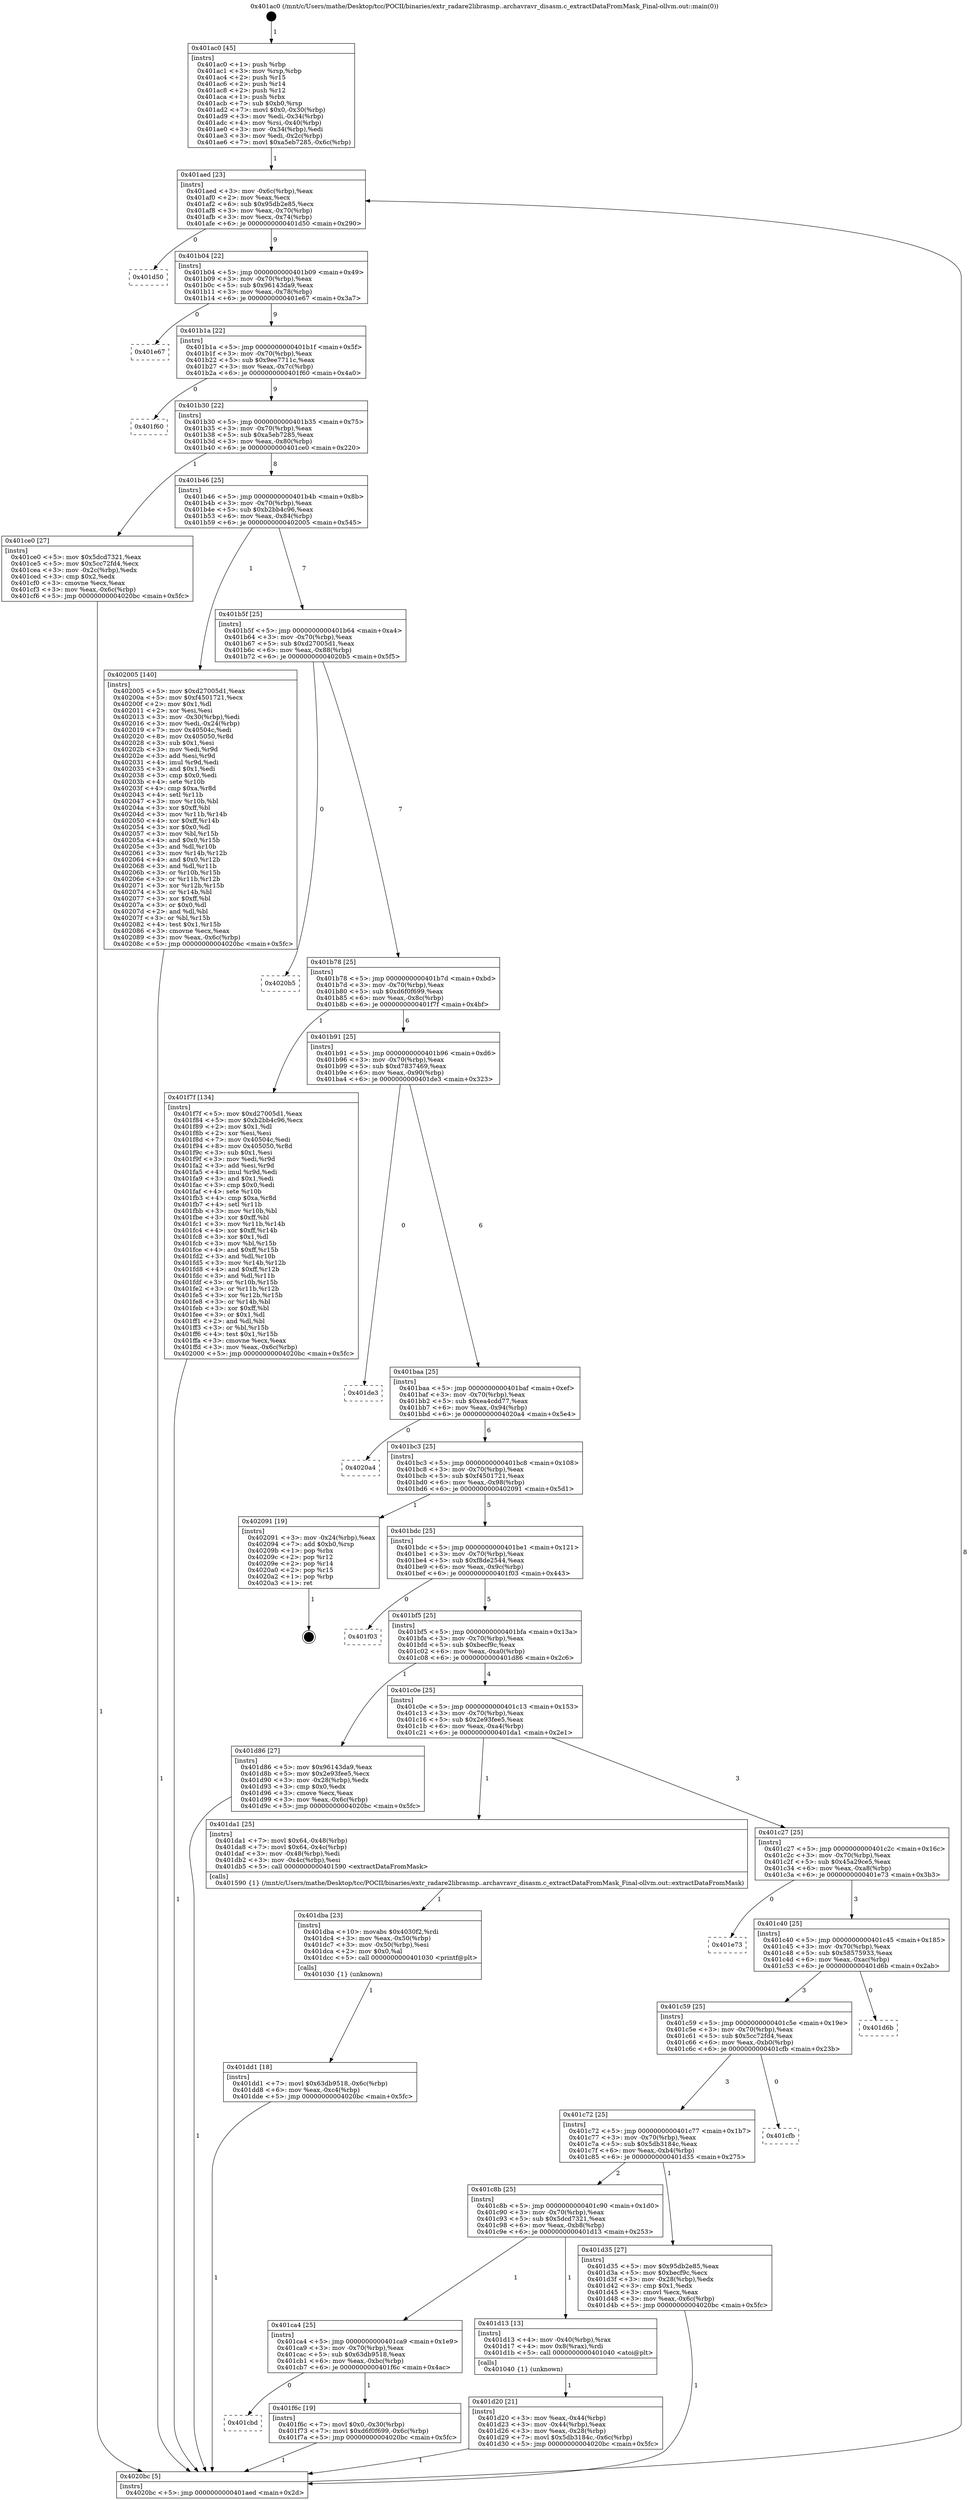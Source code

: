 digraph "0x401ac0" {
  label = "0x401ac0 (/mnt/c/Users/mathe/Desktop/tcc/POCII/binaries/extr_radare2librasmp..archavravr_disasm.c_extractDataFromMask_Final-ollvm.out::main(0))"
  labelloc = "t"
  node[shape=record]

  Entry [label="",width=0.3,height=0.3,shape=circle,fillcolor=black,style=filled]
  "0x401aed" [label="{
     0x401aed [23]\l
     | [instrs]\l
     &nbsp;&nbsp;0x401aed \<+3\>: mov -0x6c(%rbp),%eax\l
     &nbsp;&nbsp;0x401af0 \<+2\>: mov %eax,%ecx\l
     &nbsp;&nbsp;0x401af2 \<+6\>: sub $0x95db2e85,%ecx\l
     &nbsp;&nbsp;0x401af8 \<+3\>: mov %eax,-0x70(%rbp)\l
     &nbsp;&nbsp;0x401afb \<+3\>: mov %ecx,-0x74(%rbp)\l
     &nbsp;&nbsp;0x401afe \<+6\>: je 0000000000401d50 \<main+0x290\>\l
  }"]
  "0x401d50" [label="{
     0x401d50\l
  }", style=dashed]
  "0x401b04" [label="{
     0x401b04 [22]\l
     | [instrs]\l
     &nbsp;&nbsp;0x401b04 \<+5\>: jmp 0000000000401b09 \<main+0x49\>\l
     &nbsp;&nbsp;0x401b09 \<+3\>: mov -0x70(%rbp),%eax\l
     &nbsp;&nbsp;0x401b0c \<+5\>: sub $0x96143da9,%eax\l
     &nbsp;&nbsp;0x401b11 \<+3\>: mov %eax,-0x78(%rbp)\l
     &nbsp;&nbsp;0x401b14 \<+6\>: je 0000000000401e67 \<main+0x3a7\>\l
  }"]
  Exit [label="",width=0.3,height=0.3,shape=circle,fillcolor=black,style=filled,peripheries=2]
  "0x401e67" [label="{
     0x401e67\l
  }", style=dashed]
  "0x401b1a" [label="{
     0x401b1a [22]\l
     | [instrs]\l
     &nbsp;&nbsp;0x401b1a \<+5\>: jmp 0000000000401b1f \<main+0x5f\>\l
     &nbsp;&nbsp;0x401b1f \<+3\>: mov -0x70(%rbp),%eax\l
     &nbsp;&nbsp;0x401b22 \<+5\>: sub $0x9ee7711c,%eax\l
     &nbsp;&nbsp;0x401b27 \<+3\>: mov %eax,-0x7c(%rbp)\l
     &nbsp;&nbsp;0x401b2a \<+6\>: je 0000000000401f60 \<main+0x4a0\>\l
  }"]
  "0x401cbd" [label="{
     0x401cbd\l
  }", style=dashed]
  "0x401f60" [label="{
     0x401f60\l
  }", style=dashed]
  "0x401b30" [label="{
     0x401b30 [22]\l
     | [instrs]\l
     &nbsp;&nbsp;0x401b30 \<+5\>: jmp 0000000000401b35 \<main+0x75\>\l
     &nbsp;&nbsp;0x401b35 \<+3\>: mov -0x70(%rbp),%eax\l
     &nbsp;&nbsp;0x401b38 \<+5\>: sub $0xa5eb7285,%eax\l
     &nbsp;&nbsp;0x401b3d \<+3\>: mov %eax,-0x80(%rbp)\l
     &nbsp;&nbsp;0x401b40 \<+6\>: je 0000000000401ce0 \<main+0x220\>\l
  }"]
  "0x401f6c" [label="{
     0x401f6c [19]\l
     | [instrs]\l
     &nbsp;&nbsp;0x401f6c \<+7\>: movl $0x0,-0x30(%rbp)\l
     &nbsp;&nbsp;0x401f73 \<+7\>: movl $0xd6f0f699,-0x6c(%rbp)\l
     &nbsp;&nbsp;0x401f7a \<+5\>: jmp 00000000004020bc \<main+0x5fc\>\l
  }"]
  "0x401ce0" [label="{
     0x401ce0 [27]\l
     | [instrs]\l
     &nbsp;&nbsp;0x401ce0 \<+5\>: mov $0x5dcd7321,%eax\l
     &nbsp;&nbsp;0x401ce5 \<+5\>: mov $0x5cc72fd4,%ecx\l
     &nbsp;&nbsp;0x401cea \<+3\>: mov -0x2c(%rbp),%edx\l
     &nbsp;&nbsp;0x401ced \<+3\>: cmp $0x2,%edx\l
     &nbsp;&nbsp;0x401cf0 \<+3\>: cmovne %ecx,%eax\l
     &nbsp;&nbsp;0x401cf3 \<+3\>: mov %eax,-0x6c(%rbp)\l
     &nbsp;&nbsp;0x401cf6 \<+5\>: jmp 00000000004020bc \<main+0x5fc\>\l
  }"]
  "0x401b46" [label="{
     0x401b46 [25]\l
     | [instrs]\l
     &nbsp;&nbsp;0x401b46 \<+5\>: jmp 0000000000401b4b \<main+0x8b\>\l
     &nbsp;&nbsp;0x401b4b \<+3\>: mov -0x70(%rbp),%eax\l
     &nbsp;&nbsp;0x401b4e \<+5\>: sub $0xb2bb4c96,%eax\l
     &nbsp;&nbsp;0x401b53 \<+6\>: mov %eax,-0x84(%rbp)\l
     &nbsp;&nbsp;0x401b59 \<+6\>: je 0000000000402005 \<main+0x545\>\l
  }"]
  "0x4020bc" [label="{
     0x4020bc [5]\l
     | [instrs]\l
     &nbsp;&nbsp;0x4020bc \<+5\>: jmp 0000000000401aed \<main+0x2d\>\l
  }"]
  "0x401ac0" [label="{
     0x401ac0 [45]\l
     | [instrs]\l
     &nbsp;&nbsp;0x401ac0 \<+1\>: push %rbp\l
     &nbsp;&nbsp;0x401ac1 \<+3\>: mov %rsp,%rbp\l
     &nbsp;&nbsp;0x401ac4 \<+2\>: push %r15\l
     &nbsp;&nbsp;0x401ac6 \<+2\>: push %r14\l
     &nbsp;&nbsp;0x401ac8 \<+2\>: push %r12\l
     &nbsp;&nbsp;0x401aca \<+1\>: push %rbx\l
     &nbsp;&nbsp;0x401acb \<+7\>: sub $0xb0,%rsp\l
     &nbsp;&nbsp;0x401ad2 \<+7\>: movl $0x0,-0x30(%rbp)\l
     &nbsp;&nbsp;0x401ad9 \<+3\>: mov %edi,-0x34(%rbp)\l
     &nbsp;&nbsp;0x401adc \<+4\>: mov %rsi,-0x40(%rbp)\l
     &nbsp;&nbsp;0x401ae0 \<+3\>: mov -0x34(%rbp),%edi\l
     &nbsp;&nbsp;0x401ae3 \<+3\>: mov %edi,-0x2c(%rbp)\l
     &nbsp;&nbsp;0x401ae6 \<+7\>: movl $0xa5eb7285,-0x6c(%rbp)\l
  }"]
  "0x401dd1" [label="{
     0x401dd1 [18]\l
     | [instrs]\l
     &nbsp;&nbsp;0x401dd1 \<+7\>: movl $0x63db9518,-0x6c(%rbp)\l
     &nbsp;&nbsp;0x401dd8 \<+6\>: mov %eax,-0xc4(%rbp)\l
     &nbsp;&nbsp;0x401dde \<+5\>: jmp 00000000004020bc \<main+0x5fc\>\l
  }"]
  "0x402005" [label="{
     0x402005 [140]\l
     | [instrs]\l
     &nbsp;&nbsp;0x402005 \<+5\>: mov $0xd27005d1,%eax\l
     &nbsp;&nbsp;0x40200a \<+5\>: mov $0xf4501721,%ecx\l
     &nbsp;&nbsp;0x40200f \<+2\>: mov $0x1,%dl\l
     &nbsp;&nbsp;0x402011 \<+2\>: xor %esi,%esi\l
     &nbsp;&nbsp;0x402013 \<+3\>: mov -0x30(%rbp),%edi\l
     &nbsp;&nbsp;0x402016 \<+3\>: mov %edi,-0x24(%rbp)\l
     &nbsp;&nbsp;0x402019 \<+7\>: mov 0x40504c,%edi\l
     &nbsp;&nbsp;0x402020 \<+8\>: mov 0x405050,%r8d\l
     &nbsp;&nbsp;0x402028 \<+3\>: sub $0x1,%esi\l
     &nbsp;&nbsp;0x40202b \<+3\>: mov %edi,%r9d\l
     &nbsp;&nbsp;0x40202e \<+3\>: add %esi,%r9d\l
     &nbsp;&nbsp;0x402031 \<+4\>: imul %r9d,%edi\l
     &nbsp;&nbsp;0x402035 \<+3\>: and $0x1,%edi\l
     &nbsp;&nbsp;0x402038 \<+3\>: cmp $0x0,%edi\l
     &nbsp;&nbsp;0x40203b \<+4\>: sete %r10b\l
     &nbsp;&nbsp;0x40203f \<+4\>: cmp $0xa,%r8d\l
     &nbsp;&nbsp;0x402043 \<+4\>: setl %r11b\l
     &nbsp;&nbsp;0x402047 \<+3\>: mov %r10b,%bl\l
     &nbsp;&nbsp;0x40204a \<+3\>: xor $0xff,%bl\l
     &nbsp;&nbsp;0x40204d \<+3\>: mov %r11b,%r14b\l
     &nbsp;&nbsp;0x402050 \<+4\>: xor $0xff,%r14b\l
     &nbsp;&nbsp;0x402054 \<+3\>: xor $0x0,%dl\l
     &nbsp;&nbsp;0x402057 \<+3\>: mov %bl,%r15b\l
     &nbsp;&nbsp;0x40205a \<+4\>: and $0x0,%r15b\l
     &nbsp;&nbsp;0x40205e \<+3\>: and %dl,%r10b\l
     &nbsp;&nbsp;0x402061 \<+3\>: mov %r14b,%r12b\l
     &nbsp;&nbsp;0x402064 \<+4\>: and $0x0,%r12b\l
     &nbsp;&nbsp;0x402068 \<+3\>: and %dl,%r11b\l
     &nbsp;&nbsp;0x40206b \<+3\>: or %r10b,%r15b\l
     &nbsp;&nbsp;0x40206e \<+3\>: or %r11b,%r12b\l
     &nbsp;&nbsp;0x402071 \<+3\>: xor %r12b,%r15b\l
     &nbsp;&nbsp;0x402074 \<+3\>: or %r14b,%bl\l
     &nbsp;&nbsp;0x402077 \<+3\>: xor $0xff,%bl\l
     &nbsp;&nbsp;0x40207a \<+3\>: or $0x0,%dl\l
     &nbsp;&nbsp;0x40207d \<+2\>: and %dl,%bl\l
     &nbsp;&nbsp;0x40207f \<+3\>: or %bl,%r15b\l
     &nbsp;&nbsp;0x402082 \<+4\>: test $0x1,%r15b\l
     &nbsp;&nbsp;0x402086 \<+3\>: cmovne %ecx,%eax\l
     &nbsp;&nbsp;0x402089 \<+3\>: mov %eax,-0x6c(%rbp)\l
     &nbsp;&nbsp;0x40208c \<+5\>: jmp 00000000004020bc \<main+0x5fc\>\l
  }"]
  "0x401b5f" [label="{
     0x401b5f [25]\l
     | [instrs]\l
     &nbsp;&nbsp;0x401b5f \<+5\>: jmp 0000000000401b64 \<main+0xa4\>\l
     &nbsp;&nbsp;0x401b64 \<+3\>: mov -0x70(%rbp),%eax\l
     &nbsp;&nbsp;0x401b67 \<+5\>: sub $0xd27005d1,%eax\l
     &nbsp;&nbsp;0x401b6c \<+6\>: mov %eax,-0x88(%rbp)\l
     &nbsp;&nbsp;0x401b72 \<+6\>: je 00000000004020b5 \<main+0x5f5\>\l
  }"]
  "0x401dba" [label="{
     0x401dba [23]\l
     | [instrs]\l
     &nbsp;&nbsp;0x401dba \<+10\>: movabs $0x4030f2,%rdi\l
     &nbsp;&nbsp;0x401dc4 \<+3\>: mov %eax,-0x50(%rbp)\l
     &nbsp;&nbsp;0x401dc7 \<+3\>: mov -0x50(%rbp),%esi\l
     &nbsp;&nbsp;0x401dca \<+2\>: mov $0x0,%al\l
     &nbsp;&nbsp;0x401dcc \<+5\>: call 0000000000401030 \<printf@plt\>\l
     | [calls]\l
     &nbsp;&nbsp;0x401030 \{1\} (unknown)\l
  }"]
  "0x4020b5" [label="{
     0x4020b5\l
  }", style=dashed]
  "0x401b78" [label="{
     0x401b78 [25]\l
     | [instrs]\l
     &nbsp;&nbsp;0x401b78 \<+5\>: jmp 0000000000401b7d \<main+0xbd\>\l
     &nbsp;&nbsp;0x401b7d \<+3\>: mov -0x70(%rbp),%eax\l
     &nbsp;&nbsp;0x401b80 \<+5\>: sub $0xd6f0f699,%eax\l
     &nbsp;&nbsp;0x401b85 \<+6\>: mov %eax,-0x8c(%rbp)\l
     &nbsp;&nbsp;0x401b8b \<+6\>: je 0000000000401f7f \<main+0x4bf\>\l
  }"]
  "0x401d20" [label="{
     0x401d20 [21]\l
     | [instrs]\l
     &nbsp;&nbsp;0x401d20 \<+3\>: mov %eax,-0x44(%rbp)\l
     &nbsp;&nbsp;0x401d23 \<+3\>: mov -0x44(%rbp),%eax\l
     &nbsp;&nbsp;0x401d26 \<+3\>: mov %eax,-0x28(%rbp)\l
     &nbsp;&nbsp;0x401d29 \<+7\>: movl $0x5db3184c,-0x6c(%rbp)\l
     &nbsp;&nbsp;0x401d30 \<+5\>: jmp 00000000004020bc \<main+0x5fc\>\l
  }"]
  "0x401f7f" [label="{
     0x401f7f [134]\l
     | [instrs]\l
     &nbsp;&nbsp;0x401f7f \<+5\>: mov $0xd27005d1,%eax\l
     &nbsp;&nbsp;0x401f84 \<+5\>: mov $0xb2bb4c96,%ecx\l
     &nbsp;&nbsp;0x401f89 \<+2\>: mov $0x1,%dl\l
     &nbsp;&nbsp;0x401f8b \<+2\>: xor %esi,%esi\l
     &nbsp;&nbsp;0x401f8d \<+7\>: mov 0x40504c,%edi\l
     &nbsp;&nbsp;0x401f94 \<+8\>: mov 0x405050,%r8d\l
     &nbsp;&nbsp;0x401f9c \<+3\>: sub $0x1,%esi\l
     &nbsp;&nbsp;0x401f9f \<+3\>: mov %edi,%r9d\l
     &nbsp;&nbsp;0x401fa2 \<+3\>: add %esi,%r9d\l
     &nbsp;&nbsp;0x401fa5 \<+4\>: imul %r9d,%edi\l
     &nbsp;&nbsp;0x401fa9 \<+3\>: and $0x1,%edi\l
     &nbsp;&nbsp;0x401fac \<+3\>: cmp $0x0,%edi\l
     &nbsp;&nbsp;0x401faf \<+4\>: sete %r10b\l
     &nbsp;&nbsp;0x401fb3 \<+4\>: cmp $0xa,%r8d\l
     &nbsp;&nbsp;0x401fb7 \<+4\>: setl %r11b\l
     &nbsp;&nbsp;0x401fbb \<+3\>: mov %r10b,%bl\l
     &nbsp;&nbsp;0x401fbe \<+3\>: xor $0xff,%bl\l
     &nbsp;&nbsp;0x401fc1 \<+3\>: mov %r11b,%r14b\l
     &nbsp;&nbsp;0x401fc4 \<+4\>: xor $0xff,%r14b\l
     &nbsp;&nbsp;0x401fc8 \<+3\>: xor $0x1,%dl\l
     &nbsp;&nbsp;0x401fcb \<+3\>: mov %bl,%r15b\l
     &nbsp;&nbsp;0x401fce \<+4\>: and $0xff,%r15b\l
     &nbsp;&nbsp;0x401fd2 \<+3\>: and %dl,%r10b\l
     &nbsp;&nbsp;0x401fd5 \<+3\>: mov %r14b,%r12b\l
     &nbsp;&nbsp;0x401fd8 \<+4\>: and $0xff,%r12b\l
     &nbsp;&nbsp;0x401fdc \<+3\>: and %dl,%r11b\l
     &nbsp;&nbsp;0x401fdf \<+3\>: or %r10b,%r15b\l
     &nbsp;&nbsp;0x401fe2 \<+3\>: or %r11b,%r12b\l
     &nbsp;&nbsp;0x401fe5 \<+3\>: xor %r12b,%r15b\l
     &nbsp;&nbsp;0x401fe8 \<+3\>: or %r14b,%bl\l
     &nbsp;&nbsp;0x401feb \<+3\>: xor $0xff,%bl\l
     &nbsp;&nbsp;0x401fee \<+3\>: or $0x1,%dl\l
     &nbsp;&nbsp;0x401ff1 \<+2\>: and %dl,%bl\l
     &nbsp;&nbsp;0x401ff3 \<+3\>: or %bl,%r15b\l
     &nbsp;&nbsp;0x401ff6 \<+4\>: test $0x1,%r15b\l
     &nbsp;&nbsp;0x401ffa \<+3\>: cmovne %ecx,%eax\l
     &nbsp;&nbsp;0x401ffd \<+3\>: mov %eax,-0x6c(%rbp)\l
     &nbsp;&nbsp;0x402000 \<+5\>: jmp 00000000004020bc \<main+0x5fc\>\l
  }"]
  "0x401b91" [label="{
     0x401b91 [25]\l
     | [instrs]\l
     &nbsp;&nbsp;0x401b91 \<+5\>: jmp 0000000000401b96 \<main+0xd6\>\l
     &nbsp;&nbsp;0x401b96 \<+3\>: mov -0x70(%rbp),%eax\l
     &nbsp;&nbsp;0x401b99 \<+5\>: sub $0xd7837469,%eax\l
     &nbsp;&nbsp;0x401b9e \<+6\>: mov %eax,-0x90(%rbp)\l
     &nbsp;&nbsp;0x401ba4 \<+6\>: je 0000000000401de3 \<main+0x323\>\l
  }"]
  "0x401ca4" [label="{
     0x401ca4 [25]\l
     | [instrs]\l
     &nbsp;&nbsp;0x401ca4 \<+5\>: jmp 0000000000401ca9 \<main+0x1e9\>\l
     &nbsp;&nbsp;0x401ca9 \<+3\>: mov -0x70(%rbp),%eax\l
     &nbsp;&nbsp;0x401cac \<+5\>: sub $0x63db9518,%eax\l
     &nbsp;&nbsp;0x401cb1 \<+6\>: mov %eax,-0xbc(%rbp)\l
     &nbsp;&nbsp;0x401cb7 \<+6\>: je 0000000000401f6c \<main+0x4ac\>\l
  }"]
  "0x401de3" [label="{
     0x401de3\l
  }", style=dashed]
  "0x401baa" [label="{
     0x401baa [25]\l
     | [instrs]\l
     &nbsp;&nbsp;0x401baa \<+5\>: jmp 0000000000401baf \<main+0xef\>\l
     &nbsp;&nbsp;0x401baf \<+3\>: mov -0x70(%rbp),%eax\l
     &nbsp;&nbsp;0x401bb2 \<+5\>: sub $0xea4cdd77,%eax\l
     &nbsp;&nbsp;0x401bb7 \<+6\>: mov %eax,-0x94(%rbp)\l
     &nbsp;&nbsp;0x401bbd \<+6\>: je 00000000004020a4 \<main+0x5e4\>\l
  }"]
  "0x401d13" [label="{
     0x401d13 [13]\l
     | [instrs]\l
     &nbsp;&nbsp;0x401d13 \<+4\>: mov -0x40(%rbp),%rax\l
     &nbsp;&nbsp;0x401d17 \<+4\>: mov 0x8(%rax),%rdi\l
     &nbsp;&nbsp;0x401d1b \<+5\>: call 0000000000401040 \<atoi@plt\>\l
     | [calls]\l
     &nbsp;&nbsp;0x401040 \{1\} (unknown)\l
  }"]
  "0x4020a4" [label="{
     0x4020a4\l
  }", style=dashed]
  "0x401bc3" [label="{
     0x401bc3 [25]\l
     | [instrs]\l
     &nbsp;&nbsp;0x401bc3 \<+5\>: jmp 0000000000401bc8 \<main+0x108\>\l
     &nbsp;&nbsp;0x401bc8 \<+3\>: mov -0x70(%rbp),%eax\l
     &nbsp;&nbsp;0x401bcb \<+5\>: sub $0xf4501721,%eax\l
     &nbsp;&nbsp;0x401bd0 \<+6\>: mov %eax,-0x98(%rbp)\l
     &nbsp;&nbsp;0x401bd6 \<+6\>: je 0000000000402091 \<main+0x5d1\>\l
  }"]
  "0x401c8b" [label="{
     0x401c8b [25]\l
     | [instrs]\l
     &nbsp;&nbsp;0x401c8b \<+5\>: jmp 0000000000401c90 \<main+0x1d0\>\l
     &nbsp;&nbsp;0x401c90 \<+3\>: mov -0x70(%rbp),%eax\l
     &nbsp;&nbsp;0x401c93 \<+5\>: sub $0x5dcd7321,%eax\l
     &nbsp;&nbsp;0x401c98 \<+6\>: mov %eax,-0xb8(%rbp)\l
     &nbsp;&nbsp;0x401c9e \<+6\>: je 0000000000401d13 \<main+0x253\>\l
  }"]
  "0x402091" [label="{
     0x402091 [19]\l
     | [instrs]\l
     &nbsp;&nbsp;0x402091 \<+3\>: mov -0x24(%rbp),%eax\l
     &nbsp;&nbsp;0x402094 \<+7\>: add $0xb0,%rsp\l
     &nbsp;&nbsp;0x40209b \<+1\>: pop %rbx\l
     &nbsp;&nbsp;0x40209c \<+2\>: pop %r12\l
     &nbsp;&nbsp;0x40209e \<+2\>: pop %r14\l
     &nbsp;&nbsp;0x4020a0 \<+2\>: pop %r15\l
     &nbsp;&nbsp;0x4020a2 \<+1\>: pop %rbp\l
     &nbsp;&nbsp;0x4020a3 \<+1\>: ret\l
  }"]
  "0x401bdc" [label="{
     0x401bdc [25]\l
     | [instrs]\l
     &nbsp;&nbsp;0x401bdc \<+5\>: jmp 0000000000401be1 \<main+0x121\>\l
     &nbsp;&nbsp;0x401be1 \<+3\>: mov -0x70(%rbp),%eax\l
     &nbsp;&nbsp;0x401be4 \<+5\>: sub $0xf8de2544,%eax\l
     &nbsp;&nbsp;0x401be9 \<+6\>: mov %eax,-0x9c(%rbp)\l
     &nbsp;&nbsp;0x401bef \<+6\>: je 0000000000401f03 \<main+0x443\>\l
  }"]
  "0x401d35" [label="{
     0x401d35 [27]\l
     | [instrs]\l
     &nbsp;&nbsp;0x401d35 \<+5\>: mov $0x95db2e85,%eax\l
     &nbsp;&nbsp;0x401d3a \<+5\>: mov $0xbecf9c,%ecx\l
     &nbsp;&nbsp;0x401d3f \<+3\>: mov -0x28(%rbp),%edx\l
     &nbsp;&nbsp;0x401d42 \<+3\>: cmp $0x1,%edx\l
     &nbsp;&nbsp;0x401d45 \<+3\>: cmovl %ecx,%eax\l
     &nbsp;&nbsp;0x401d48 \<+3\>: mov %eax,-0x6c(%rbp)\l
     &nbsp;&nbsp;0x401d4b \<+5\>: jmp 00000000004020bc \<main+0x5fc\>\l
  }"]
  "0x401f03" [label="{
     0x401f03\l
  }", style=dashed]
  "0x401bf5" [label="{
     0x401bf5 [25]\l
     | [instrs]\l
     &nbsp;&nbsp;0x401bf5 \<+5\>: jmp 0000000000401bfa \<main+0x13a\>\l
     &nbsp;&nbsp;0x401bfa \<+3\>: mov -0x70(%rbp),%eax\l
     &nbsp;&nbsp;0x401bfd \<+5\>: sub $0xbecf9c,%eax\l
     &nbsp;&nbsp;0x401c02 \<+6\>: mov %eax,-0xa0(%rbp)\l
     &nbsp;&nbsp;0x401c08 \<+6\>: je 0000000000401d86 \<main+0x2c6\>\l
  }"]
  "0x401c72" [label="{
     0x401c72 [25]\l
     | [instrs]\l
     &nbsp;&nbsp;0x401c72 \<+5\>: jmp 0000000000401c77 \<main+0x1b7\>\l
     &nbsp;&nbsp;0x401c77 \<+3\>: mov -0x70(%rbp),%eax\l
     &nbsp;&nbsp;0x401c7a \<+5\>: sub $0x5db3184c,%eax\l
     &nbsp;&nbsp;0x401c7f \<+6\>: mov %eax,-0xb4(%rbp)\l
     &nbsp;&nbsp;0x401c85 \<+6\>: je 0000000000401d35 \<main+0x275\>\l
  }"]
  "0x401d86" [label="{
     0x401d86 [27]\l
     | [instrs]\l
     &nbsp;&nbsp;0x401d86 \<+5\>: mov $0x96143da9,%eax\l
     &nbsp;&nbsp;0x401d8b \<+5\>: mov $0x2e93fee5,%ecx\l
     &nbsp;&nbsp;0x401d90 \<+3\>: mov -0x28(%rbp),%edx\l
     &nbsp;&nbsp;0x401d93 \<+3\>: cmp $0x0,%edx\l
     &nbsp;&nbsp;0x401d96 \<+3\>: cmove %ecx,%eax\l
     &nbsp;&nbsp;0x401d99 \<+3\>: mov %eax,-0x6c(%rbp)\l
     &nbsp;&nbsp;0x401d9c \<+5\>: jmp 00000000004020bc \<main+0x5fc\>\l
  }"]
  "0x401c0e" [label="{
     0x401c0e [25]\l
     | [instrs]\l
     &nbsp;&nbsp;0x401c0e \<+5\>: jmp 0000000000401c13 \<main+0x153\>\l
     &nbsp;&nbsp;0x401c13 \<+3\>: mov -0x70(%rbp),%eax\l
     &nbsp;&nbsp;0x401c16 \<+5\>: sub $0x2e93fee5,%eax\l
     &nbsp;&nbsp;0x401c1b \<+6\>: mov %eax,-0xa4(%rbp)\l
     &nbsp;&nbsp;0x401c21 \<+6\>: je 0000000000401da1 \<main+0x2e1\>\l
  }"]
  "0x401cfb" [label="{
     0x401cfb\l
  }", style=dashed]
  "0x401da1" [label="{
     0x401da1 [25]\l
     | [instrs]\l
     &nbsp;&nbsp;0x401da1 \<+7\>: movl $0x64,-0x48(%rbp)\l
     &nbsp;&nbsp;0x401da8 \<+7\>: movl $0x64,-0x4c(%rbp)\l
     &nbsp;&nbsp;0x401daf \<+3\>: mov -0x48(%rbp),%edi\l
     &nbsp;&nbsp;0x401db2 \<+3\>: mov -0x4c(%rbp),%esi\l
     &nbsp;&nbsp;0x401db5 \<+5\>: call 0000000000401590 \<extractDataFromMask\>\l
     | [calls]\l
     &nbsp;&nbsp;0x401590 \{1\} (/mnt/c/Users/mathe/Desktop/tcc/POCII/binaries/extr_radare2librasmp..archavravr_disasm.c_extractDataFromMask_Final-ollvm.out::extractDataFromMask)\l
  }"]
  "0x401c27" [label="{
     0x401c27 [25]\l
     | [instrs]\l
     &nbsp;&nbsp;0x401c27 \<+5\>: jmp 0000000000401c2c \<main+0x16c\>\l
     &nbsp;&nbsp;0x401c2c \<+3\>: mov -0x70(%rbp),%eax\l
     &nbsp;&nbsp;0x401c2f \<+5\>: sub $0x45a29ce5,%eax\l
     &nbsp;&nbsp;0x401c34 \<+6\>: mov %eax,-0xa8(%rbp)\l
     &nbsp;&nbsp;0x401c3a \<+6\>: je 0000000000401e73 \<main+0x3b3\>\l
  }"]
  "0x401c59" [label="{
     0x401c59 [25]\l
     | [instrs]\l
     &nbsp;&nbsp;0x401c59 \<+5\>: jmp 0000000000401c5e \<main+0x19e\>\l
     &nbsp;&nbsp;0x401c5e \<+3\>: mov -0x70(%rbp),%eax\l
     &nbsp;&nbsp;0x401c61 \<+5\>: sub $0x5cc72fd4,%eax\l
     &nbsp;&nbsp;0x401c66 \<+6\>: mov %eax,-0xb0(%rbp)\l
     &nbsp;&nbsp;0x401c6c \<+6\>: je 0000000000401cfb \<main+0x23b\>\l
  }"]
  "0x401e73" [label="{
     0x401e73\l
  }", style=dashed]
  "0x401c40" [label="{
     0x401c40 [25]\l
     | [instrs]\l
     &nbsp;&nbsp;0x401c40 \<+5\>: jmp 0000000000401c45 \<main+0x185\>\l
     &nbsp;&nbsp;0x401c45 \<+3\>: mov -0x70(%rbp),%eax\l
     &nbsp;&nbsp;0x401c48 \<+5\>: sub $0x58575933,%eax\l
     &nbsp;&nbsp;0x401c4d \<+6\>: mov %eax,-0xac(%rbp)\l
     &nbsp;&nbsp;0x401c53 \<+6\>: je 0000000000401d6b \<main+0x2ab\>\l
  }"]
  "0x401d6b" [label="{
     0x401d6b\l
  }", style=dashed]
  Entry -> "0x401ac0" [label=" 1"]
  "0x401aed" -> "0x401d50" [label=" 0"]
  "0x401aed" -> "0x401b04" [label=" 9"]
  "0x402091" -> Exit [label=" 1"]
  "0x401b04" -> "0x401e67" [label=" 0"]
  "0x401b04" -> "0x401b1a" [label=" 9"]
  "0x402005" -> "0x4020bc" [label=" 1"]
  "0x401b1a" -> "0x401f60" [label=" 0"]
  "0x401b1a" -> "0x401b30" [label=" 9"]
  "0x401f7f" -> "0x4020bc" [label=" 1"]
  "0x401b30" -> "0x401ce0" [label=" 1"]
  "0x401b30" -> "0x401b46" [label=" 8"]
  "0x401ce0" -> "0x4020bc" [label=" 1"]
  "0x401ac0" -> "0x401aed" [label=" 1"]
  "0x4020bc" -> "0x401aed" [label=" 8"]
  "0x401f6c" -> "0x4020bc" [label=" 1"]
  "0x401b46" -> "0x402005" [label=" 1"]
  "0x401b46" -> "0x401b5f" [label=" 7"]
  "0x401ca4" -> "0x401f6c" [label=" 1"]
  "0x401b5f" -> "0x4020b5" [label=" 0"]
  "0x401b5f" -> "0x401b78" [label=" 7"]
  "0x401ca4" -> "0x401cbd" [label=" 0"]
  "0x401b78" -> "0x401f7f" [label=" 1"]
  "0x401b78" -> "0x401b91" [label=" 6"]
  "0x401dd1" -> "0x4020bc" [label=" 1"]
  "0x401b91" -> "0x401de3" [label=" 0"]
  "0x401b91" -> "0x401baa" [label=" 6"]
  "0x401dba" -> "0x401dd1" [label=" 1"]
  "0x401baa" -> "0x4020a4" [label=" 0"]
  "0x401baa" -> "0x401bc3" [label=" 6"]
  "0x401da1" -> "0x401dba" [label=" 1"]
  "0x401bc3" -> "0x402091" [label=" 1"]
  "0x401bc3" -> "0x401bdc" [label=" 5"]
  "0x401d35" -> "0x4020bc" [label=" 1"]
  "0x401bdc" -> "0x401f03" [label=" 0"]
  "0x401bdc" -> "0x401bf5" [label=" 5"]
  "0x401d20" -> "0x4020bc" [label=" 1"]
  "0x401bf5" -> "0x401d86" [label=" 1"]
  "0x401bf5" -> "0x401c0e" [label=" 4"]
  "0x401c8b" -> "0x401ca4" [label=" 1"]
  "0x401c0e" -> "0x401da1" [label=" 1"]
  "0x401c0e" -> "0x401c27" [label=" 3"]
  "0x401c8b" -> "0x401d13" [label=" 1"]
  "0x401c27" -> "0x401e73" [label=" 0"]
  "0x401c27" -> "0x401c40" [label=" 3"]
  "0x401c72" -> "0x401c8b" [label=" 2"]
  "0x401c40" -> "0x401d6b" [label=" 0"]
  "0x401c40" -> "0x401c59" [label=" 3"]
  "0x401d86" -> "0x4020bc" [label=" 1"]
  "0x401c59" -> "0x401cfb" [label=" 0"]
  "0x401c59" -> "0x401c72" [label=" 3"]
  "0x401d13" -> "0x401d20" [label=" 1"]
  "0x401c72" -> "0x401d35" [label=" 1"]
}
